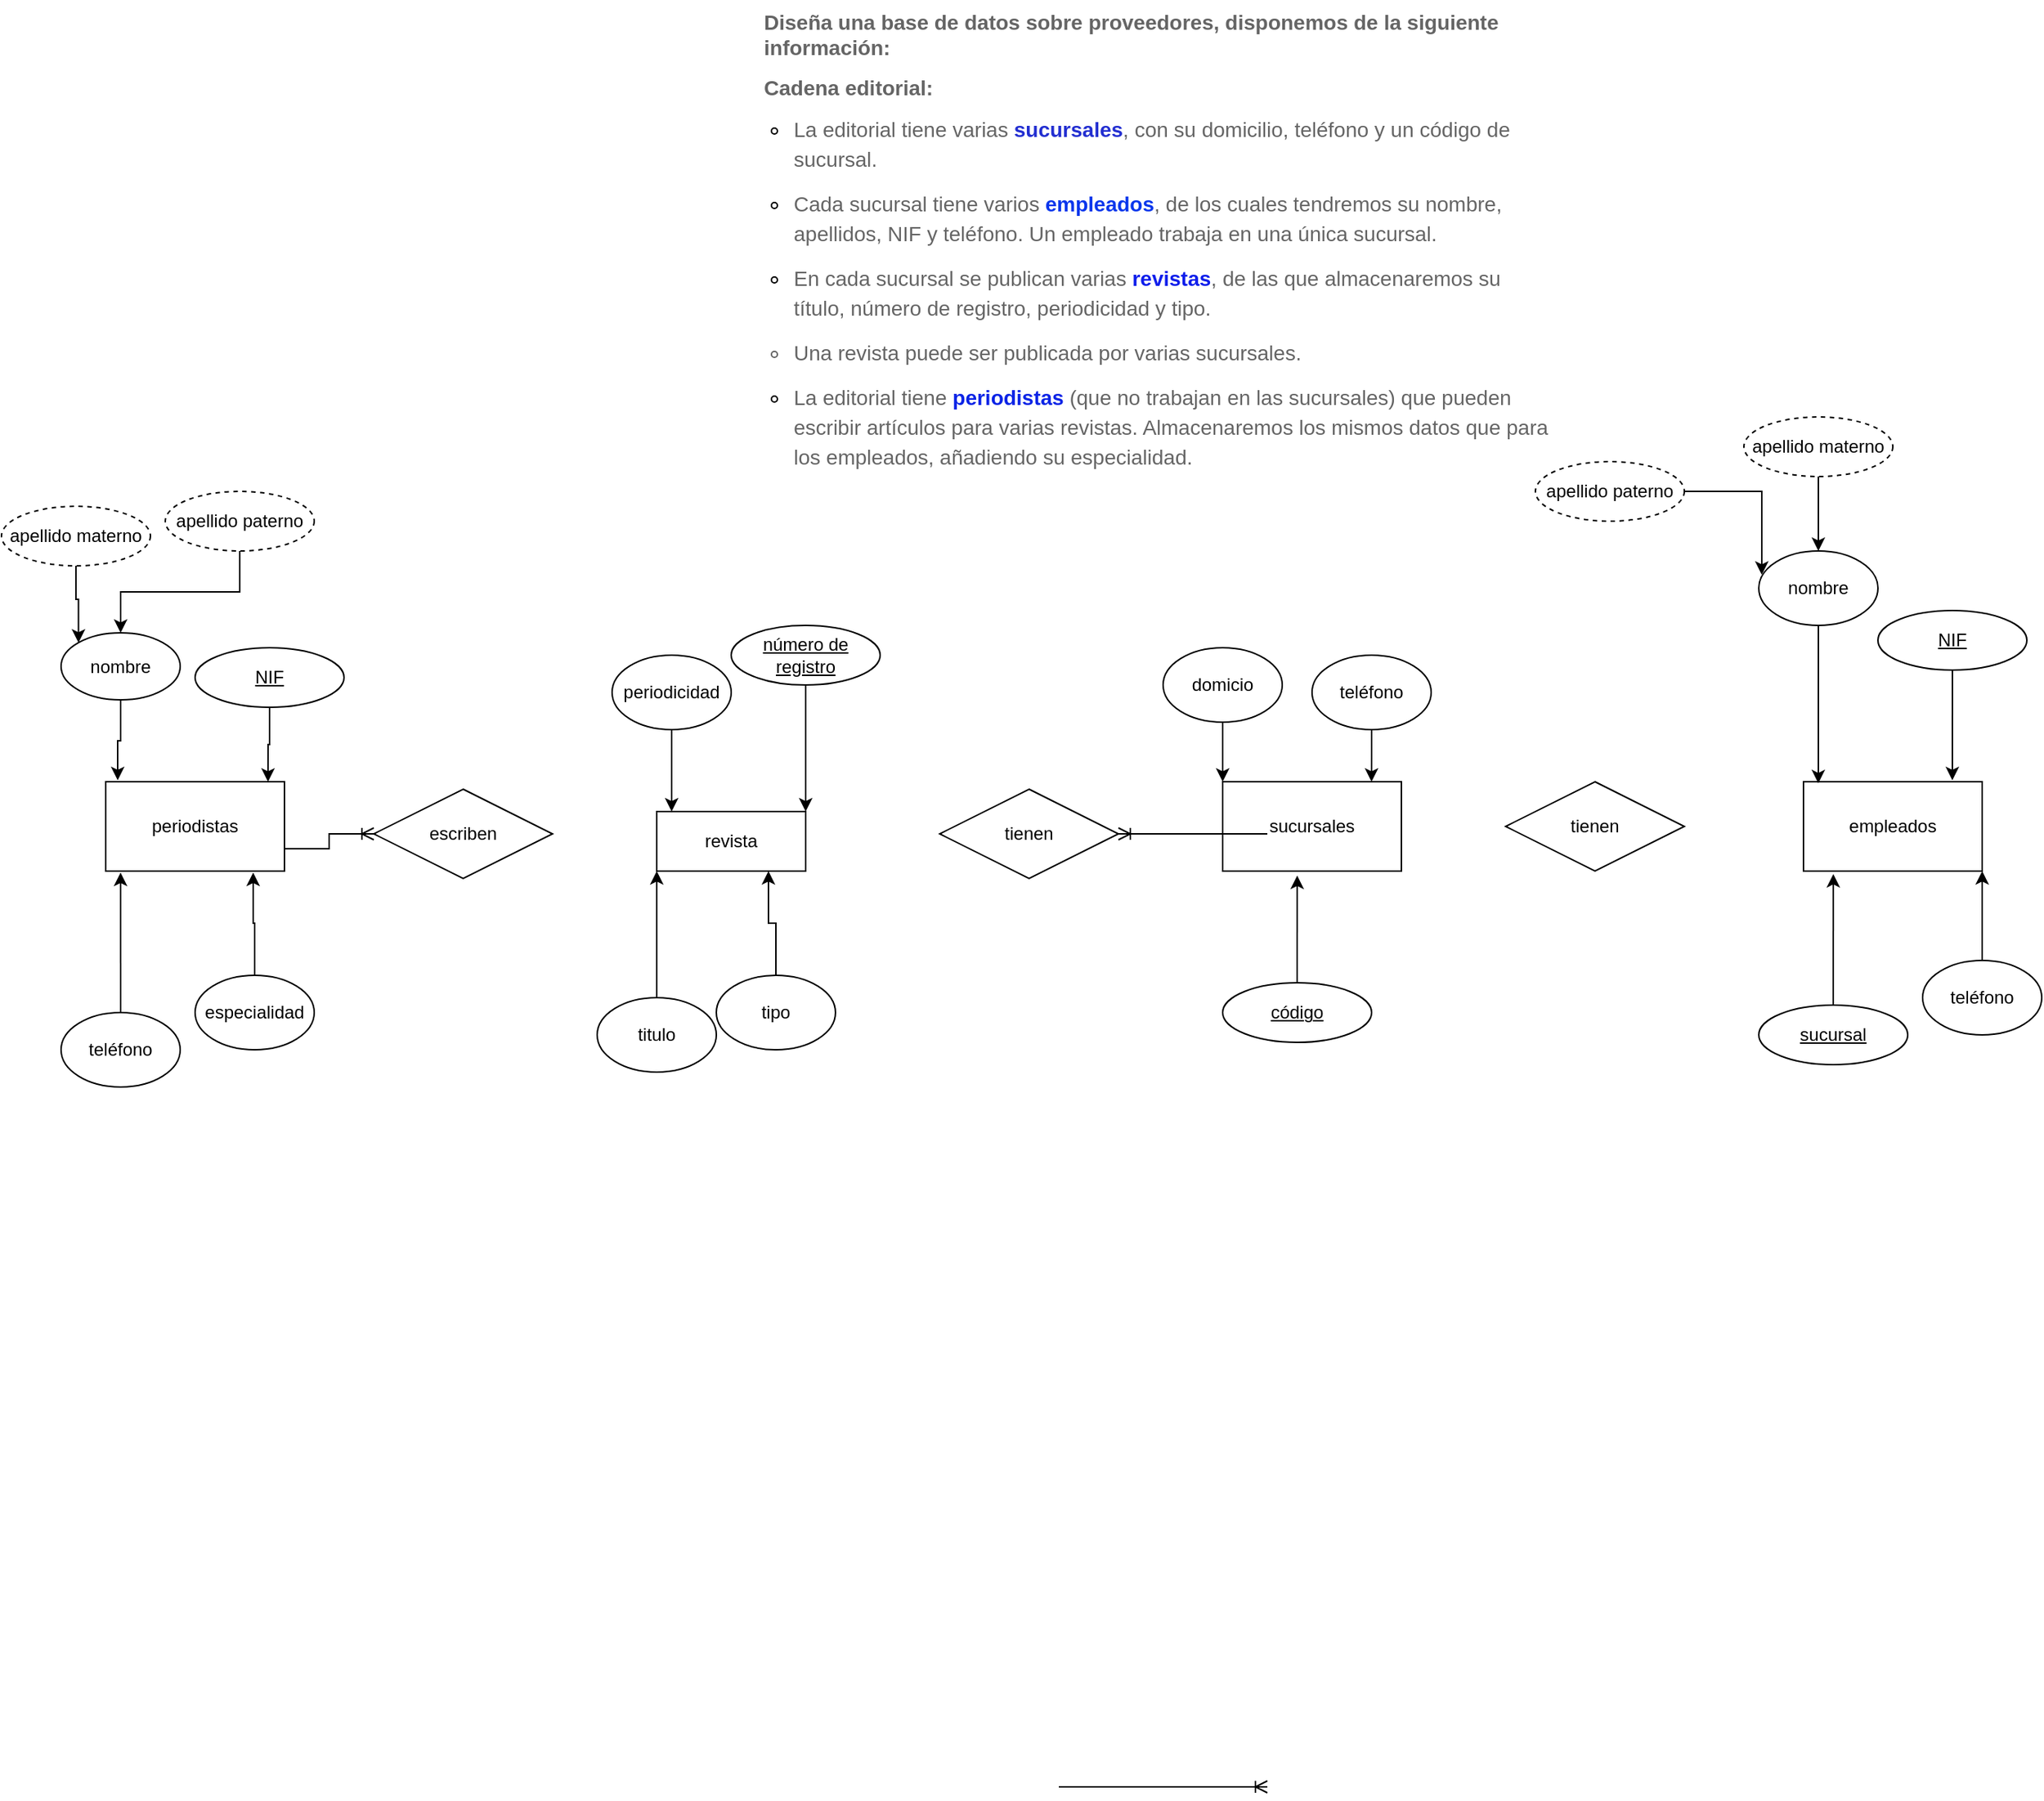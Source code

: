 <mxfile version="21.0.2" type="github">
  <diagram name="Página-1" id="4U2wSh6onjoOHA8W8764">
    <mxGraphModel dx="1777" dy="625" grid="1" gridSize="10" guides="1" tooltips="1" connect="1" arrows="1" fold="1" page="1" pageScale="1" pageWidth="827" pageHeight="1169" math="0" shadow="0">
      <root>
        <mxCell id="0" />
        <mxCell id="1" parent="0" />
        <mxCell id="MW6SG7xbOyb2AjNmcGoh-1" value="&lt;p style=&quot;margin: 0px 0px 10px 30px; color: rgb(101, 101, 101); font-family: &amp;quot;Century Gothic&amp;quot;, Arial, Helvetica, sans-serif; font-size: 14px; font-style: normal; font-variant-ligatures: normal; font-variant-caps: normal; font-weight: 400; letter-spacing: normal; orphans: 2; text-align: left; text-indent: 0px; text-transform: none; widows: 2; word-spacing: 0px; -webkit-text-stroke-width: 0px; background-color: rgb(255, 255, 255); text-decoration-thickness: initial; text-decoration-style: initial; text-decoration-color: initial;&quot; dir=&quot;ltr&quot;&gt;&lt;strong style=&quot;font-weight: bold;&quot;&gt;&lt;strong style=&quot;font-weight: bold;&quot;&gt;Diseña una base de datos sobre proveedores, disponemos de la siguiente información:&lt;/strong&gt;&lt;/strong&gt;&lt;/p&gt;&lt;p style=&quot;margin: 0px 0px 10px 30px; color: rgb(101, 101, 101); font-family: &amp;quot;Century Gothic&amp;quot;, Arial, Helvetica, sans-serif; font-size: 14px; font-style: normal; font-variant-ligatures: normal; font-variant-caps: normal; font-weight: 400; letter-spacing: normal; orphans: 2; text-align: left; text-indent: 0px; text-transform: none; widows: 2; word-spacing: 0px; -webkit-text-stroke-width: 0px; background-color: rgb(255, 255, 255); text-decoration-thickness: initial; text-decoration-style: initial; text-decoration-color: initial;&quot; dir=&quot;ltr&quot;&gt;&lt;/p&gt;&lt;p style=&quot;margin: 0px 0px 10px 30px; color: rgb(101, 101, 101); font-family: &amp;quot;Century Gothic&amp;quot;, Arial, Helvetica, sans-serif; font-size: 14px; font-style: normal; font-variant-ligatures: normal; font-variant-caps: normal; font-weight: 400; letter-spacing: normal; orphans: 2; text-align: left; text-indent: 0px; text-transform: none; widows: 2; word-spacing: 0px; -webkit-text-stroke-width: 0px; background-color: rgb(255, 255, 255); text-decoration-thickness: initial; text-decoration-style: initial; text-decoration-color: initial;&quot; dir=&quot;ltr&quot;&gt;&lt;strong style=&quot;font-weight: bold;&quot;&gt;Cadena editorial:&lt;/strong&gt;&lt;/p&gt;&lt;ul style=&quot;padding: 0px; margin: 0px 0px 10px 25px; font-family: &amp;quot;Century Gothic&amp;quot;, Arial, Helvetica, sans-serif; font-size: 14px; font-style: normal; font-variant-ligatures: normal; font-variant-caps: normal; letter-spacing: normal; orphans: 2; text-align: left; text-indent: 0px; text-transform: none; widows: 2; word-spacing: 0px; -webkit-text-stroke-width: 0px; background-color: rgb(255, 255, 255); text-decoration-thickness: initial; text-decoration-style: initial; text-decoration-color: initial;&quot;&gt;&lt;li style=&quot;line-height: 20px; list-style-type: none;&quot;&gt;&lt;ul style=&quot;padding: 0px; margin: 0px 0px 0px 25px;&quot;&gt;&lt;li style=&quot;line-height: 20px;&quot; aria-level=&quot;1&quot; dir=&quot;ltr&quot;&gt;&lt;p style=&quot;margin: 0px 0px 10px;&quot; role=&quot;presentation&quot; dir=&quot;ltr&quot;&gt;&lt;font style=&quot;font-weight: 400;&quot; color=&quot;#656565&quot;&gt;La editorial tiene varias &lt;/font&gt;&lt;font style=&quot;&quot; color=&quot;#232fd1&quot;&gt;&lt;b&gt;sucursales&lt;/b&gt;&lt;/font&gt;&lt;font style=&quot;font-weight: 400;&quot; color=&quot;#656565&quot;&gt;, con su domicilio, teléfono y un código de sucursal.&lt;/font&gt;&lt;/p&gt;&lt;/li&gt;&lt;li style=&quot;line-height: 20px;&quot; aria-level=&quot;1&quot; dir=&quot;ltr&quot;&gt;&lt;p style=&quot;margin: 0px 0px 10px;&quot; role=&quot;presentation&quot; dir=&quot;ltr&quot;&gt;&lt;font style=&quot;font-weight: 400;&quot; color=&quot;#656565&quot;&gt;Cada sucursal tiene varios &lt;/font&gt;&lt;font style=&quot;&quot; color=&quot;#0936ec&quot;&gt;&lt;b&gt;empleados&lt;/b&gt;&lt;/font&gt;&lt;font style=&quot;font-weight: 400;&quot; color=&quot;#656565&quot;&gt;, de los cuales tendremos su nombre, apellidos, NIF y teléfono. Un empleado trabaja en una única sucursal.&lt;/font&gt;&lt;/p&gt;&lt;/li&gt;&lt;li style=&quot;line-height: 20px;&quot; aria-level=&quot;1&quot; dir=&quot;ltr&quot;&gt;&lt;p style=&quot;margin: 0px 0px 10px;&quot; role=&quot;presentation&quot; dir=&quot;ltr&quot;&gt;&lt;font style=&quot;font-weight: 400;&quot; color=&quot;#656565&quot;&gt;En cada sucursal se publican varias &lt;/font&gt;&lt;font style=&quot;&quot; color=&quot;#0f1eeb&quot;&gt;&lt;b&gt;revistas&lt;/b&gt;&lt;/font&gt;&lt;font style=&quot;font-weight: 400;&quot; color=&quot;#656565&quot;&gt;, de las que almacenaremos su título, número de registro, periodicidad y tipo.&lt;/font&gt;&lt;/p&gt;&lt;/li&gt;&lt;li style=&quot;font-weight: 400; color: rgb(101, 101, 101); line-height: 20px;&quot; aria-level=&quot;1&quot; dir=&quot;ltr&quot;&gt;&lt;p style=&quot;margin: 0px 0px 10px;&quot; role=&quot;presentation&quot; dir=&quot;ltr&quot;&gt;Una revista puede ser publicada por varias sucursales.&lt;/p&gt;&lt;/li&gt;&lt;li style=&quot;line-height: 20px;&quot; aria-level=&quot;1&quot; dir=&quot;ltr&quot;&gt;&lt;p style=&quot;margin: 0px 0px 10px;&quot; role=&quot;presentation&quot; dir=&quot;ltr&quot;&gt;&lt;font style=&quot;font-weight: 400;&quot; color=&quot;#656565&quot;&gt;La editorial tiene &lt;/font&gt;&lt;font style=&quot;&quot; color=&quot;#0a23e6&quot;&gt;&lt;b&gt;periodistas&lt;/b&gt;&lt;/font&gt;&lt;font style=&quot;font-weight: 400;&quot; color=&quot;#656565&quot;&gt; (que no trabajan en las sucursales) que pueden escribir artículos para varias revistas. Almacenaremos los mismos datos que para los empleados, añadiendo su especialidad.&lt;/font&gt;&lt;/p&gt;&lt;/li&gt;&lt;/ul&gt;&lt;/li&gt;&lt;/ul&gt;" style="text;whiteSpace=wrap;html=1;" parent="1" vertex="1">
          <mxGeometry x="70" y="60" width="560" height="360" as="geometry" />
        </mxCell>
        <mxCell id="MW6SG7xbOyb2AjNmcGoh-4" value="empleados" style="rounded=0;whiteSpace=wrap;html=1;" parent="1" vertex="1">
          <mxGeometry x="800" y="585" width="120" height="60" as="geometry" />
        </mxCell>
        <mxCell id="MW6SG7xbOyb2AjNmcGoh-6" value="periodistas" style="rounded=0;whiteSpace=wrap;html=1;" parent="1" vertex="1">
          <mxGeometry x="-340" y="585" width="120" height="60" as="geometry" />
        </mxCell>
        <mxCell id="MW6SG7xbOyb2AjNmcGoh-25" style="edgeStyle=orthogonalEdgeStyle;rounded=0;orthogonalLoop=1;jettySize=auto;html=1;exitX=0.5;exitY=1;exitDx=0;exitDy=0;entryX=0;entryY=0;entryDx=0;entryDy=0;" parent="1" source="MW6SG7xbOyb2AjNmcGoh-7" target="MW6SG7xbOyb2AjNmcGoh-3" edge="1">
          <mxGeometry relative="1" as="geometry" />
        </mxCell>
        <mxCell id="MW6SG7xbOyb2AjNmcGoh-7" value="domicio" style="ellipse;whiteSpace=wrap;html=1;" parent="1" vertex="1">
          <mxGeometry x="370" y="495" width="80" height="50" as="geometry" />
        </mxCell>
        <mxCell id="MW6SG7xbOyb2AjNmcGoh-26" style="edgeStyle=orthogonalEdgeStyle;rounded=0;orthogonalLoop=1;jettySize=auto;html=1;entryX=0.833;entryY=0;entryDx=0;entryDy=0;entryPerimeter=0;" parent="1" source="MW6SG7xbOyb2AjNmcGoh-8" target="MW6SG7xbOyb2AjNmcGoh-3" edge="1">
          <mxGeometry relative="1" as="geometry" />
        </mxCell>
        <mxCell id="MW6SG7xbOyb2AjNmcGoh-8" value="teléfono" style="ellipse;whiteSpace=wrap;html=1;" parent="1" vertex="1">
          <mxGeometry x="470" y="500" width="80" height="50" as="geometry" />
        </mxCell>
        <mxCell id="MW6SG7xbOyb2AjNmcGoh-82" style="edgeStyle=orthogonalEdgeStyle;rounded=0;orthogonalLoop=1;jettySize=auto;html=1;entryX=0.083;entryY=0.017;entryDx=0;entryDy=0;entryPerimeter=0;" parent="1" source="MW6SG7xbOyb2AjNmcGoh-11" target="MW6SG7xbOyb2AjNmcGoh-4" edge="1">
          <mxGeometry relative="1" as="geometry" />
        </mxCell>
        <mxCell id="MW6SG7xbOyb2AjNmcGoh-11" value="nombre" style="ellipse;whiteSpace=wrap;html=1;" parent="1" vertex="1">
          <mxGeometry x="770" y="430" width="80" height="50" as="geometry" />
        </mxCell>
        <mxCell id="MW6SG7xbOyb2AjNmcGoh-92" style="edgeStyle=orthogonalEdgeStyle;rounded=0;orthogonalLoop=1;jettySize=auto;html=1;entryX=1;entryY=1;entryDx=0;entryDy=0;" parent="1" source="MW6SG7xbOyb2AjNmcGoh-13" target="MW6SG7xbOyb2AjNmcGoh-4" edge="1">
          <mxGeometry relative="1" as="geometry" />
        </mxCell>
        <mxCell id="MW6SG7xbOyb2AjNmcGoh-13" value="teléfono" style="ellipse;whiteSpace=wrap;html=1;" parent="1" vertex="1">
          <mxGeometry x="880" y="705" width="80" height="50" as="geometry" />
        </mxCell>
        <mxCell id="MW6SG7xbOyb2AjNmcGoh-64" style="edgeStyle=orthogonalEdgeStyle;rounded=0;orthogonalLoop=1;jettySize=auto;html=1;entryX=0;entryY=1;entryDx=0;entryDy=0;" parent="1" source="MW6SG7xbOyb2AjNmcGoh-15" target="MW6SG7xbOyb2AjNmcGoh-99" edge="1">
          <mxGeometry relative="1" as="geometry">
            <mxPoint x="220" y="650" as="targetPoint" />
          </mxGeometry>
        </mxCell>
        <mxCell id="MW6SG7xbOyb2AjNmcGoh-15" value="titulo" style="ellipse;whiteSpace=wrap;html=1;" parent="1" vertex="1">
          <mxGeometry x="-10" y="730" width="80" height="50" as="geometry" />
        </mxCell>
        <mxCell id="MW6SG7xbOyb2AjNmcGoh-105" style="edgeStyle=orthogonalEdgeStyle;rounded=0;orthogonalLoop=1;jettySize=auto;html=1;entryX=0.1;entryY=0;entryDx=0;entryDy=0;entryPerimeter=0;" parent="1" source="MW6SG7xbOyb2AjNmcGoh-17" target="MW6SG7xbOyb2AjNmcGoh-99" edge="1">
          <mxGeometry relative="1" as="geometry" />
        </mxCell>
        <mxCell id="MW6SG7xbOyb2AjNmcGoh-17" value="periodicidad" style="ellipse;whiteSpace=wrap;html=1;" parent="1" vertex="1">
          <mxGeometry y="500" width="80" height="50" as="geometry" />
        </mxCell>
        <mxCell id="qOBY5JpiZQBaxwHBOWG1-1" style="edgeStyle=orthogonalEdgeStyle;rounded=0;orthogonalLoop=1;jettySize=auto;html=1;entryX=0.75;entryY=1;entryDx=0;entryDy=0;" edge="1" parent="1" source="MW6SG7xbOyb2AjNmcGoh-18" target="MW6SG7xbOyb2AjNmcGoh-99">
          <mxGeometry relative="1" as="geometry" />
        </mxCell>
        <mxCell id="MW6SG7xbOyb2AjNmcGoh-18" value="tipo" style="ellipse;whiteSpace=wrap;html=1;" parent="1" vertex="1">
          <mxGeometry x="70" y="715" width="80" height="50" as="geometry" />
        </mxCell>
        <mxCell id="MW6SG7xbOyb2AjNmcGoh-109" style="edgeStyle=orthogonalEdgeStyle;rounded=0;orthogonalLoop=1;jettySize=auto;html=1;entryX=0.067;entryY=-0.017;entryDx=0;entryDy=0;entryPerimeter=0;" parent="1" source="MW6SG7xbOyb2AjNmcGoh-20" target="MW6SG7xbOyb2AjNmcGoh-6" edge="1">
          <mxGeometry relative="1" as="geometry" />
        </mxCell>
        <mxCell id="MW6SG7xbOyb2AjNmcGoh-20" value="nombre" style="ellipse;whiteSpace=wrap;html=1;" parent="1" vertex="1">
          <mxGeometry x="-370" y="485" width="80" height="45" as="geometry" />
        </mxCell>
        <mxCell id="MW6SG7xbOyb2AjNmcGoh-111" style="edgeStyle=orthogonalEdgeStyle;rounded=0;orthogonalLoop=1;jettySize=auto;html=1;entryX=0.083;entryY=1.017;entryDx=0;entryDy=0;entryPerimeter=0;" parent="1" source="MW6SG7xbOyb2AjNmcGoh-22" target="MW6SG7xbOyb2AjNmcGoh-6" edge="1">
          <mxGeometry relative="1" as="geometry" />
        </mxCell>
        <mxCell id="MW6SG7xbOyb2AjNmcGoh-22" value="teléfono" style="ellipse;whiteSpace=wrap;html=1;" parent="1" vertex="1">
          <mxGeometry x="-370" y="740" width="80" height="50" as="geometry" />
        </mxCell>
        <mxCell id="MW6SG7xbOyb2AjNmcGoh-112" style="edgeStyle=orthogonalEdgeStyle;rounded=0;orthogonalLoop=1;jettySize=auto;html=1;entryX=0.825;entryY=1.017;entryDx=0;entryDy=0;entryPerimeter=0;" parent="1" source="MW6SG7xbOyb2AjNmcGoh-23" target="MW6SG7xbOyb2AjNmcGoh-6" edge="1">
          <mxGeometry relative="1" as="geometry" />
        </mxCell>
        <mxCell id="MW6SG7xbOyb2AjNmcGoh-23" value="especialidad" style="ellipse;whiteSpace=wrap;html=1;" parent="1" vertex="1">
          <mxGeometry x="-280" y="715" width="80" height="50" as="geometry" />
        </mxCell>
        <mxCell id="MW6SG7xbOyb2AjNmcGoh-57" style="edgeStyle=orthogonalEdgeStyle;rounded=0;orthogonalLoop=1;jettySize=auto;html=1;entryX=0.417;entryY=1.05;entryDx=0;entryDy=0;entryPerimeter=0;" parent="1" source="MW6SG7xbOyb2AjNmcGoh-47" target="MW6SG7xbOyb2AjNmcGoh-3" edge="1">
          <mxGeometry relative="1" as="geometry" />
        </mxCell>
        <mxCell id="MW6SG7xbOyb2AjNmcGoh-47" value="código" style="ellipse;whiteSpace=wrap;html=1;align=center;fontStyle=4;" parent="1" vertex="1">
          <mxGeometry x="410" y="720" width="100" height="40" as="geometry" />
        </mxCell>
        <mxCell id="MW6SG7xbOyb2AjNmcGoh-51" style="edgeStyle=orthogonalEdgeStyle;rounded=0;orthogonalLoop=1;jettySize=auto;html=1;entryX=0.025;entryY=0.32;entryDx=0;entryDy=0;entryPerimeter=0;" parent="1" source="MW6SG7xbOyb2AjNmcGoh-49" target="MW6SG7xbOyb2AjNmcGoh-11" edge="1">
          <mxGeometry relative="1" as="geometry" />
        </mxCell>
        <mxCell id="MW6SG7xbOyb2AjNmcGoh-49" value="apellido paterno" style="ellipse;whiteSpace=wrap;html=1;align=center;dashed=1;" parent="1" vertex="1">
          <mxGeometry x="620" y="370" width="100" height="40" as="geometry" />
        </mxCell>
        <mxCell id="MW6SG7xbOyb2AjNmcGoh-52" style="edgeStyle=orthogonalEdgeStyle;rounded=0;orthogonalLoop=1;jettySize=auto;html=1;" parent="1" source="MW6SG7xbOyb2AjNmcGoh-50" target="MW6SG7xbOyb2AjNmcGoh-11" edge="1">
          <mxGeometry relative="1" as="geometry" />
        </mxCell>
        <mxCell id="MW6SG7xbOyb2AjNmcGoh-50" value="apellido materno" style="ellipse;whiteSpace=wrap;html=1;align=center;dashed=1;" parent="1" vertex="1">
          <mxGeometry x="760" y="340" width="100" height="40" as="geometry" />
        </mxCell>
        <mxCell id="MW6SG7xbOyb2AjNmcGoh-78" style="edgeStyle=orthogonalEdgeStyle;rounded=0;orthogonalLoop=1;jettySize=auto;html=1;entryX=0.833;entryY=-0.017;entryDx=0;entryDy=0;entryPerimeter=0;" parent="1" source="MW6SG7xbOyb2AjNmcGoh-53" target="MW6SG7xbOyb2AjNmcGoh-4" edge="1">
          <mxGeometry relative="1" as="geometry" />
        </mxCell>
        <mxCell id="MW6SG7xbOyb2AjNmcGoh-53" value="NIF" style="ellipse;whiteSpace=wrap;html=1;align=center;fontStyle=4;" parent="1" vertex="1">
          <mxGeometry x="850" y="470" width="100" height="40" as="geometry" />
        </mxCell>
        <mxCell id="MW6SG7xbOyb2AjNmcGoh-93" style="edgeStyle=orthogonalEdgeStyle;rounded=0;orthogonalLoop=1;jettySize=auto;html=1;entryX=0.167;entryY=1.033;entryDx=0;entryDy=0;entryPerimeter=0;" parent="1" source="MW6SG7xbOyb2AjNmcGoh-54" target="MW6SG7xbOyb2AjNmcGoh-4" edge="1">
          <mxGeometry relative="1" as="geometry" />
        </mxCell>
        <mxCell id="MW6SG7xbOyb2AjNmcGoh-54" value="sucursal" style="ellipse;whiteSpace=wrap;html=1;align=center;fontStyle=4;" parent="1" vertex="1">
          <mxGeometry x="770" y="735" width="100" height="40" as="geometry" />
        </mxCell>
        <mxCell id="MW6SG7xbOyb2AjNmcGoh-104" style="edgeStyle=orthogonalEdgeStyle;rounded=0;orthogonalLoop=1;jettySize=auto;html=1;entryX=1;entryY=0;entryDx=0;entryDy=0;" parent="1" source="MW6SG7xbOyb2AjNmcGoh-55" target="MW6SG7xbOyb2AjNmcGoh-99" edge="1">
          <mxGeometry relative="1" as="geometry" />
        </mxCell>
        <mxCell id="MW6SG7xbOyb2AjNmcGoh-55" value="número de registro" style="ellipse;whiteSpace=wrap;html=1;align=center;fontStyle=4;" parent="1" vertex="1">
          <mxGeometry x="80" y="480" width="100" height="40" as="geometry" />
        </mxCell>
        <mxCell id="MW6SG7xbOyb2AjNmcGoh-108" style="edgeStyle=orthogonalEdgeStyle;rounded=0;orthogonalLoop=1;jettySize=auto;html=1;entryX=0;entryY=0;entryDx=0;entryDy=0;" parent="1" source="MW6SG7xbOyb2AjNmcGoh-59" target="MW6SG7xbOyb2AjNmcGoh-20" edge="1">
          <mxGeometry relative="1" as="geometry" />
        </mxCell>
        <mxCell id="MW6SG7xbOyb2AjNmcGoh-59" value="apellido materno" style="ellipse;whiteSpace=wrap;html=1;align=center;dashed=1;" parent="1" vertex="1">
          <mxGeometry x="-410" y="400" width="100" height="40" as="geometry" />
        </mxCell>
        <mxCell id="MW6SG7xbOyb2AjNmcGoh-107" style="edgeStyle=orthogonalEdgeStyle;rounded=0;orthogonalLoop=1;jettySize=auto;html=1;" parent="1" source="MW6SG7xbOyb2AjNmcGoh-60" target="MW6SG7xbOyb2AjNmcGoh-20" edge="1">
          <mxGeometry relative="1" as="geometry" />
        </mxCell>
        <mxCell id="MW6SG7xbOyb2AjNmcGoh-60" value="apellido paterno" style="ellipse;whiteSpace=wrap;html=1;align=center;dashed=1;" parent="1" vertex="1">
          <mxGeometry x="-300" y="390" width="100" height="40" as="geometry" />
        </mxCell>
        <mxCell id="MW6SG7xbOyb2AjNmcGoh-3" value="sucursales" style="rounded=0;whiteSpace=wrap;html=1;" parent="1" vertex="1">
          <mxGeometry x="410" y="585" width="120" height="60" as="geometry" />
        </mxCell>
        <mxCell id="MW6SG7xbOyb2AjNmcGoh-113" style="edgeStyle=orthogonalEdgeStyle;rounded=0;orthogonalLoop=1;jettySize=auto;html=1;entryX=0.908;entryY=0;entryDx=0;entryDy=0;entryPerimeter=0;" parent="1" source="MW6SG7xbOyb2AjNmcGoh-56" target="MW6SG7xbOyb2AjNmcGoh-6" edge="1">
          <mxGeometry relative="1" as="geometry" />
        </mxCell>
        <mxCell id="MW6SG7xbOyb2AjNmcGoh-56" value="NIF" style="ellipse;whiteSpace=wrap;html=1;align=center;fontStyle=4;" parent="1" vertex="1">
          <mxGeometry x="-280" y="495" width="100" height="40" as="geometry" />
        </mxCell>
        <mxCell id="MW6SG7xbOyb2AjNmcGoh-90" value="" style="edgeStyle=entityRelationEdgeStyle;fontSize=12;html=1;endArrow=ERoneToMany;rounded=0;" parent="1" edge="1">
          <mxGeometry width="100" height="100" relative="1" as="geometry">
            <mxPoint x="300" y="1260" as="sourcePoint" />
            <mxPoint x="440" y="1260" as="targetPoint" />
          </mxGeometry>
        </mxCell>
        <mxCell id="MW6SG7xbOyb2AjNmcGoh-99" value="revista" style="whiteSpace=wrap;html=1;align=center;" parent="1" vertex="1">
          <mxGeometry x="30" y="605" width="100" height="40" as="geometry" />
        </mxCell>
        <mxCell id="qOBY5JpiZQBaxwHBOWG1-2" value="tienen" style="shape=rhombus;perimeter=rhombusPerimeter;whiteSpace=wrap;html=1;align=center;" vertex="1" parent="1">
          <mxGeometry x="220" y="590" width="120" height="60" as="geometry" />
        </mxCell>
        <mxCell id="qOBY5JpiZQBaxwHBOWG1-3" value="escriben" style="shape=rhombus;perimeter=rhombusPerimeter;whiteSpace=wrap;html=1;align=center;" vertex="1" parent="1">
          <mxGeometry x="-160" y="590" width="120" height="60" as="geometry" />
        </mxCell>
        <mxCell id="qOBY5JpiZQBaxwHBOWG1-4" value="tienen" style="shape=rhombus;perimeter=rhombusPerimeter;whiteSpace=wrap;html=1;align=center;" vertex="1" parent="1">
          <mxGeometry x="600" y="585" width="120" height="60" as="geometry" />
        </mxCell>
        <mxCell id="qOBY5JpiZQBaxwHBOWG1-7" value="" style="edgeStyle=entityRelationEdgeStyle;fontSize=12;html=1;endArrow=ERoneToMany;rounded=0;" edge="1" parent="1" target="qOBY5JpiZQBaxwHBOWG1-3">
          <mxGeometry width="100" height="100" relative="1" as="geometry">
            <mxPoint x="-220" y="630" as="sourcePoint" />
            <mxPoint x="-120" y="530" as="targetPoint" />
          </mxGeometry>
        </mxCell>
        <mxCell id="qOBY5JpiZQBaxwHBOWG1-8" value="" style="edgeStyle=entityRelationEdgeStyle;fontSize=12;html=1;endArrow=ERoneToMany;rounded=0;" edge="1" parent="1" target="qOBY5JpiZQBaxwHBOWG1-2">
          <mxGeometry width="100" height="100" relative="1" as="geometry">
            <mxPoint x="410" y="620" as="sourcePoint" />
            <mxPoint x="510" y="520" as="targetPoint" />
          </mxGeometry>
        </mxCell>
      </root>
    </mxGraphModel>
  </diagram>
</mxfile>
